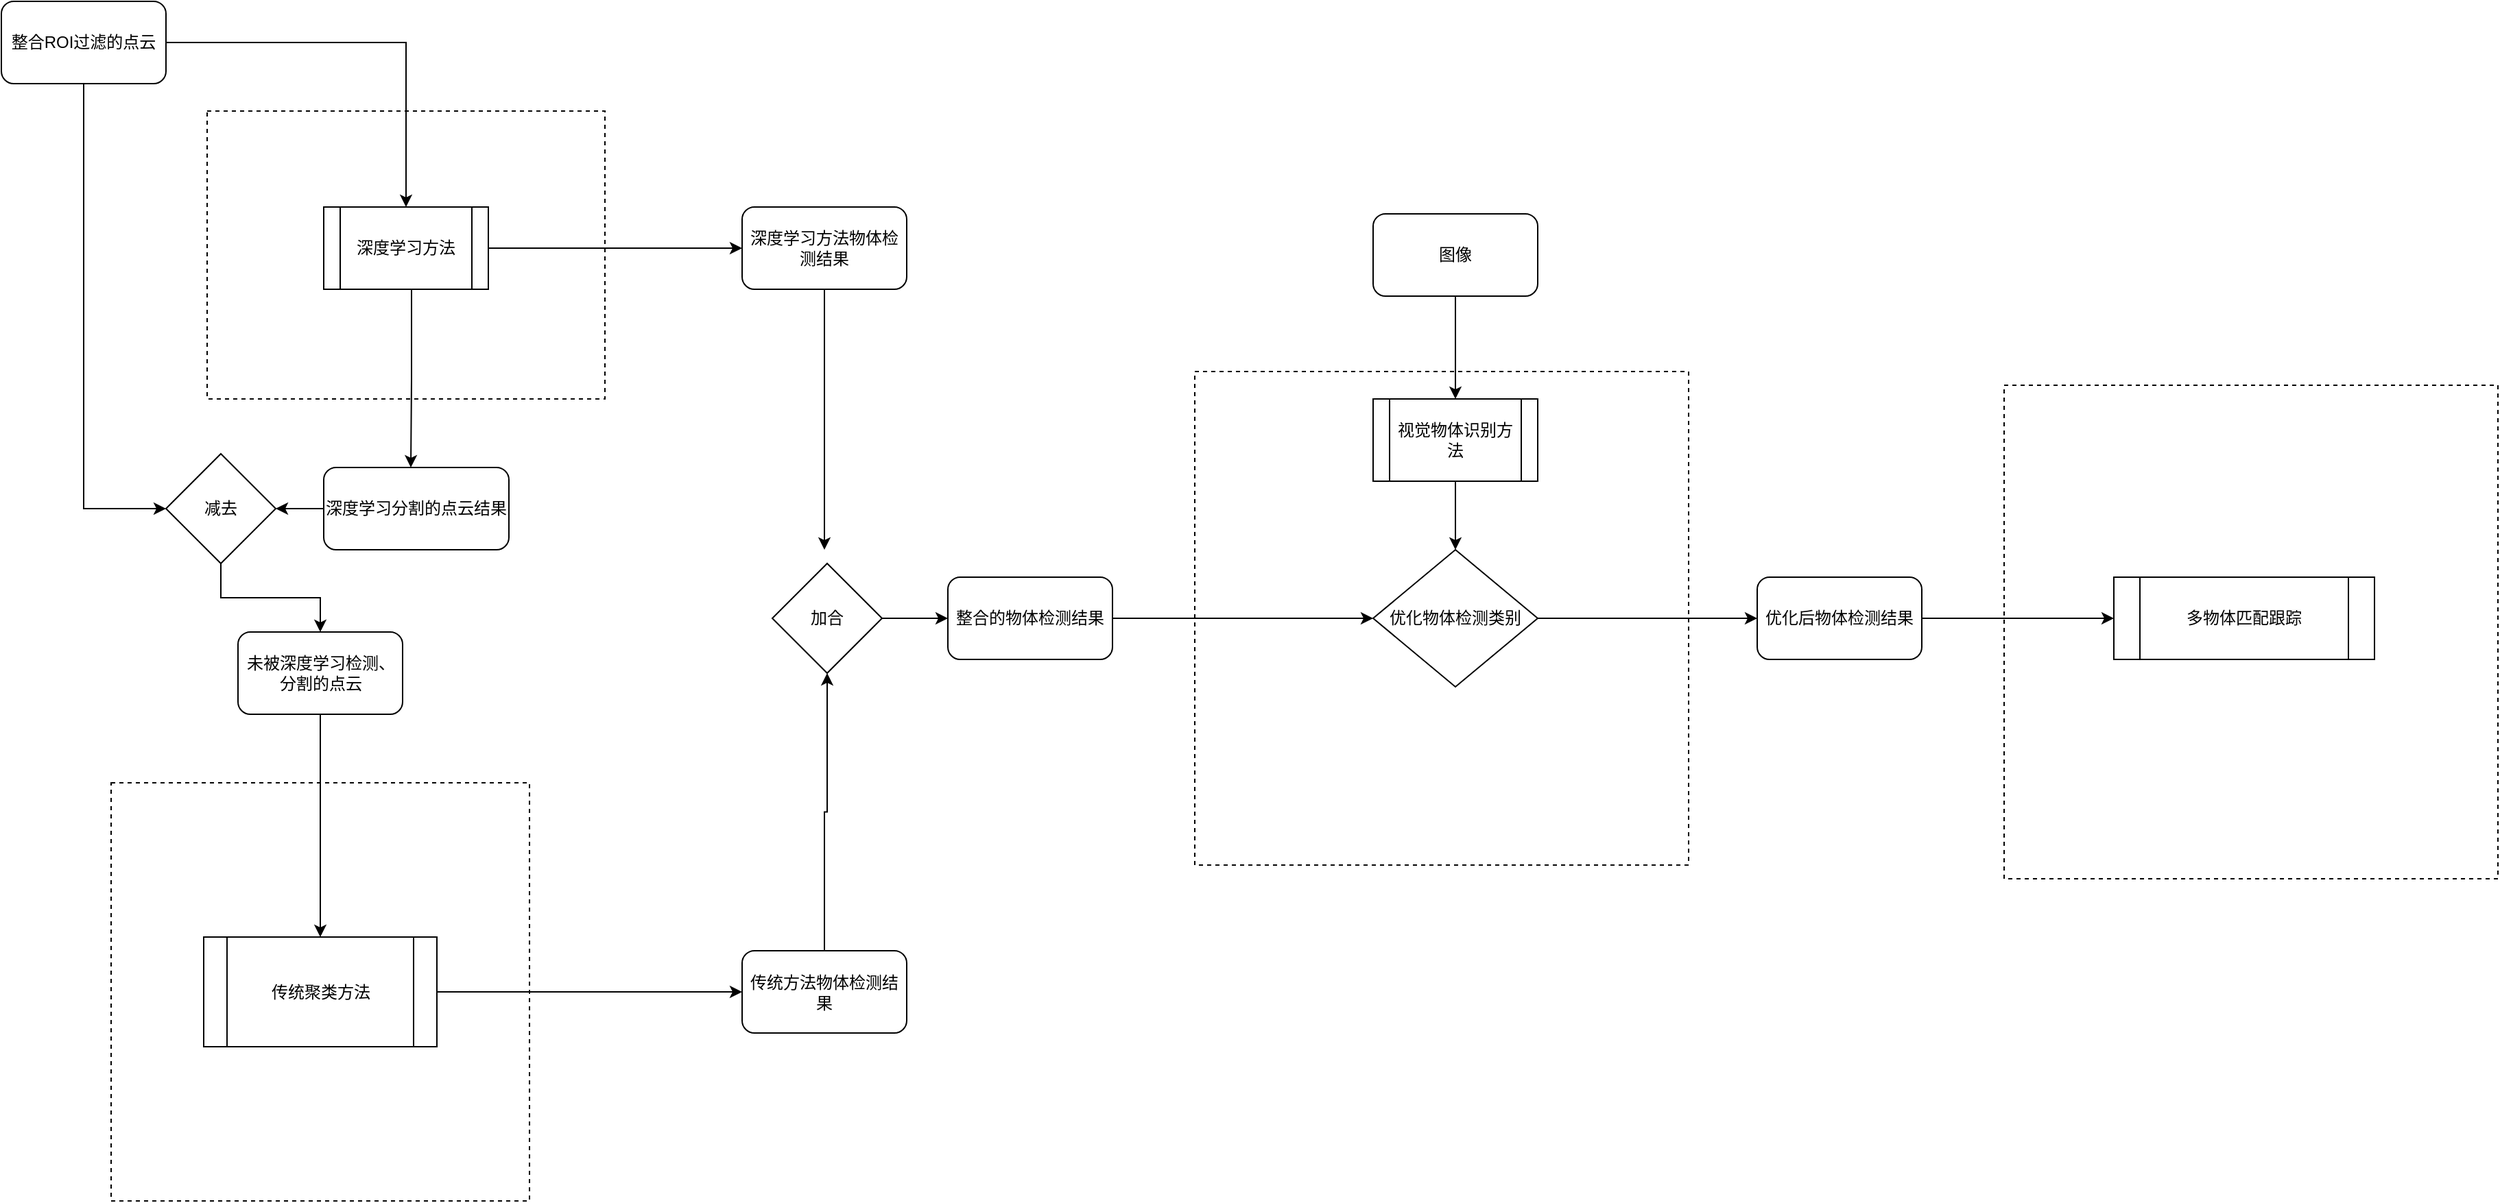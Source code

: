 <mxfile version="14.2.7" type="github">
  <diagram id="aMq6Zq6RJG1cN4NrK3JE" name="Page-1">
    <mxGraphModel dx="1181" dy="1073" grid="1" gridSize="10" guides="1" tooltips="1" connect="1" arrows="1" fold="1" page="1" pageScale="1" pageWidth="850" pageHeight="1100" math="0" shadow="0">
      <root>
        <mxCell id="0" />
        <mxCell id="1" parent="0" />
        <mxCell id="TftbCHg9WknwbCTgrw1A-10" style="edgeStyle=orthogonalEdgeStyle;rounded=0;orthogonalLoop=1;jettySize=auto;html=1;exitX=0.5;exitY=1;exitDx=0;exitDy=0;entryX=0;entryY=0.5;entryDx=0;entryDy=0;" edge="1" parent="1" source="TftbCHg9WknwbCTgrw1A-1" target="TftbCHg9WknwbCTgrw1A-9">
          <mxGeometry relative="1" as="geometry" />
        </mxCell>
        <mxCell id="TftbCHg9WknwbCTgrw1A-1" value="整合ROI过滤的点云" style="rounded=1;whiteSpace=wrap;html=1;" vertex="1" parent="1">
          <mxGeometry x="1090" y="135" width="120" height="60" as="geometry" />
        </mxCell>
        <mxCell id="TftbCHg9WknwbCTgrw1A-2" value="" style="rounded=0;whiteSpace=wrap;html=1;dashed=1;" vertex="1" parent="1">
          <mxGeometry x="1240" y="215" width="290" height="210" as="geometry" />
        </mxCell>
        <mxCell id="TftbCHg9WknwbCTgrw1A-8" style="edgeStyle=orthogonalEdgeStyle;rounded=0;orthogonalLoop=1;jettySize=auto;html=1;exitX=0.5;exitY=1;exitDx=0;exitDy=0;" edge="1" parent="1">
          <mxGeometry relative="1" as="geometry">
            <mxPoint x="1381" y="345" as="sourcePoint" />
            <mxPoint x="1388.5" y="475" as="targetPoint" />
            <Array as="points">
              <mxPoint x="1389" y="345" />
              <mxPoint x="1389" y="410" />
            </Array>
          </mxGeometry>
        </mxCell>
        <mxCell id="TftbCHg9WknwbCTgrw1A-23" style="edgeStyle=orthogonalEdgeStyle;rounded=0;orthogonalLoop=1;jettySize=auto;html=1;exitX=1;exitY=0.5;exitDx=0;exitDy=0;" edge="1" parent="1" source="TftbCHg9WknwbCTgrw1A-4" target="TftbCHg9WknwbCTgrw1A-21">
          <mxGeometry relative="1" as="geometry" />
        </mxCell>
        <mxCell id="TftbCHg9WknwbCTgrw1A-4" value="深度学习方法" style="shape=process;whiteSpace=wrap;html=1;backgroundOutline=1;" vertex="1" parent="1">
          <mxGeometry x="1325" y="285" width="120" height="60" as="geometry" />
        </mxCell>
        <mxCell id="TftbCHg9WknwbCTgrw1A-5" style="edgeStyle=orthogonalEdgeStyle;rounded=0;orthogonalLoop=1;jettySize=auto;html=1;exitX=1;exitY=0.5;exitDx=0;exitDy=0;" edge="1" parent="1" source="TftbCHg9WknwbCTgrw1A-1" target="TftbCHg9WknwbCTgrw1A-4">
          <mxGeometry relative="1" as="geometry" />
        </mxCell>
        <mxCell id="TftbCHg9WknwbCTgrw1A-11" style="edgeStyle=orthogonalEdgeStyle;rounded=0;orthogonalLoop=1;jettySize=auto;html=1;exitX=0;exitY=0.5;exitDx=0;exitDy=0;entryX=1;entryY=0.5;entryDx=0;entryDy=0;" edge="1" parent="1" source="TftbCHg9WknwbCTgrw1A-7" target="TftbCHg9WknwbCTgrw1A-9">
          <mxGeometry relative="1" as="geometry" />
        </mxCell>
        <mxCell id="TftbCHg9WknwbCTgrw1A-7" value="深度学习分割的点云结果" style="rounded=1;whiteSpace=wrap;html=1;" vertex="1" parent="1">
          <mxGeometry x="1325" y="475" width="135" height="60" as="geometry" />
        </mxCell>
        <mxCell id="TftbCHg9WknwbCTgrw1A-13" style="edgeStyle=orthogonalEdgeStyle;rounded=0;orthogonalLoop=1;jettySize=auto;html=1;exitX=0.5;exitY=1;exitDx=0;exitDy=0;" edge="1" parent="1" source="TftbCHg9WknwbCTgrw1A-9" target="TftbCHg9WknwbCTgrw1A-12">
          <mxGeometry relative="1" as="geometry" />
        </mxCell>
        <mxCell id="TftbCHg9WknwbCTgrw1A-9" value="减去" style="rhombus;whiteSpace=wrap;html=1;" vertex="1" parent="1">
          <mxGeometry x="1210" y="465" width="80" height="80" as="geometry" />
        </mxCell>
        <mxCell id="TftbCHg9WknwbCTgrw1A-12" value="未被深度学习检测、分割的点云" style="rounded=1;whiteSpace=wrap;html=1;" vertex="1" parent="1">
          <mxGeometry x="1262.5" y="595" width="120" height="60" as="geometry" />
        </mxCell>
        <mxCell id="TftbCHg9WknwbCTgrw1A-16" value="" style="whiteSpace=wrap;html=1;aspect=fixed;dashed=1;" vertex="1" parent="1">
          <mxGeometry x="1170" y="705" width="305" height="305" as="geometry" />
        </mxCell>
        <mxCell id="TftbCHg9WknwbCTgrw1A-20" style="edgeStyle=orthogonalEdgeStyle;rounded=0;orthogonalLoop=1;jettySize=auto;html=1;exitX=1;exitY=0.5;exitDx=0;exitDy=0;entryX=0;entryY=0.5;entryDx=0;entryDy=0;" edge="1" parent="1" source="TftbCHg9WknwbCTgrw1A-17" target="TftbCHg9WknwbCTgrw1A-19">
          <mxGeometry relative="1" as="geometry" />
        </mxCell>
        <mxCell id="TftbCHg9WknwbCTgrw1A-17" value="传统聚类方法" style="shape=process;whiteSpace=wrap;html=1;backgroundOutline=1;" vertex="1" parent="1">
          <mxGeometry x="1237.5" y="817.5" width="170" height="80" as="geometry" />
        </mxCell>
        <mxCell id="TftbCHg9WknwbCTgrw1A-18" style="edgeStyle=orthogonalEdgeStyle;rounded=0;orthogonalLoop=1;jettySize=auto;html=1;exitX=0.5;exitY=1;exitDx=0;exitDy=0;entryX=0.5;entryY=0;entryDx=0;entryDy=0;" edge="1" parent="1" source="TftbCHg9WknwbCTgrw1A-12" target="TftbCHg9WknwbCTgrw1A-17">
          <mxGeometry relative="1" as="geometry" />
        </mxCell>
        <mxCell id="TftbCHg9WknwbCTgrw1A-26" style="edgeStyle=orthogonalEdgeStyle;rounded=0;orthogonalLoop=1;jettySize=auto;html=1;" edge="1" parent="1" source="TftbCHg9WknwbCTgrw1A-19" target="TftbCHg9WknwbCTgrw1A-24">
          <mxGeometry relative="1" as="geometry" />
        </mxCell>
        <mxCell id="TftbCHg9WknwbCTgrw1A-19" value="传统方法物体检测结果" style="rounded=1;whiteSpace=wrap;html=1;" vertex="1" parent="1">
          <mxGeometry x="1630" y="827.5" width="120" height="60" as="geometry" />
        </mxCell>
        <mxCell id="TftbCHg9WknwbCTgrw1A-25" style="edgeStyle=orthogonalEdgeStyle;rounded=0;orthogonalLoop=1;jettySize=auto;html=1;exitX=0.5;exitY=1;exitDx=0;exitDy=0;" edge="1" parent="1" source="TftbCHg9WknwbCTgrw1A-21">
          <mxGeometry relative="1" as="geometry">
            <mxPoint x="1690" y="535" as="targetPoint" />
          </mxGeometry>
        </mxCell>
        <mxCell id="TftbCHg9WknwbCTgrw1A-21" value="深度学习方法物体检测结果" style="rounded=1;whiteSpace=wrap;html=1;" vertex="1" parent="1">
          <mxGeometry x="1630" y="285" width="120" height="60" as="geometry" />
        </mxCell>
        <mxCell id="TftbCHg9WknwbCTgrw1A-28" style="edgeStyle=orthogonalEdgeStyle;rounded=0;orthogonalLoop=1;jettySize=auto;html=1;exitX=1;exitY=0.5;exitDx=0;exitDy=0;" edge="1" parent="1" source="TftbCHg9WknwbCTgrw1A-24" target="TftbCHg9WknwbCTgrw1A-27">
          <mxGeometry relative="1" as="geometry" />
        </mxCell>
        <mxCell id="TftbCHg9WknwbCTgrw1A-24" value="加合" style="rhombus;whiteSpace=wrap;html=1;" vertex="1" parent="1">
          <mxGeometry x="1652" y="545" width="80" height="80" as="geometry" />
        </mxCell>
        <mxCell id="TftbCHg9WknwbCTgrw1A-27" value="整合的物体检测结果" style="rounded=1;whiteSpace=wrap;html=1;" vertex="1" parent="1">
          <mxGeometry x="1780" y="555" width="120" height="60" as="geometry" />
        </mxCell>
        <mxCell id="TftbCHg9WknwbCTgrw1A-29" value="" style="whiteSpace=wrap;html=1;aspect=fixed;dashed=1;" vertex="1" parent="1">
          <mxGeometry x="1960" y="405" width="360" height="360" as="geometry" />
        </mxCell>
        <mxCell id="TftbCHg9WknwbCTgrw1A-34" style="edgeStyle=orthogonalEdgeStyle;rounded=0;orthogonalLoop=1;jettySize=auto;html=1;exitX=0.5;exitY=1;exitDx=0;exitDy=0;" edge="1" parent="1" source="TftbCHg9WknwbCTgrw1A-31" target="TftbCHg9WknwbCTgrw1A-33">
          <mxGeometry relative="1" as="geometry" />
        </mxCell>
        <mxCell id="TftbCHg9WknwbCTgrw1A-31" value="视觉物体识别方法" style="shape=process;whiteSpace=wrap;html=1;backgroundOutline=1;" vertex="1" parent="1">
          <mxGeometry x="2090" y="425" width="120" height="60" as="geometry" />
        </mxCell>
        <mxCell id="TftbCHg9WknwbCTgrw1A-36" style="edgeStyle=orthogonalEdgeStyle;rounded=0;orthogonalLoop=1;jettySize=auto;html=1;exitX=0.5;exitY=1;exitDx=0;exitDy=0;entryX=0.5;entryY=0;entryDx=0;entryDy=0;" edge="1" parent="1" source="TftbCHg9WknwbCTgrw1A-32" target="TftbCHg9WknwbCTgrw1A-31">
          <mxGeometry relative="1" as="geometry" />
        </mxCell>
        <mxCell id="TftbCHg9WknwbCTgrw1A-32" value="图像" style="rounded=1;whiteSpace=wrap;html=1;" vertex="1" parent="1">
          <mxGeometry x="2090" y="290" width="120" height="60" as="geometry" />
        </mxCell>
        <mxCell id="TftbCHg9WknwbCTgrw1A-39" style="edgeStyle=orthogonalEdgeStyle;rounded=0;orthogonalLoop=1;jettySize=auto;html=1;exitX=1;exitY=0.5;exitDx=0;exitDy=0;" edge="1" parent="1" source="TftbCHg9WknwbCTgrw1A-33" target="TftbCHg9WknwbCTgrw1A-38">
          <mxGeometry relative="1" as="geometry" />
        </mxCell>
        <mxCell id="TftbCHg9WknwbCTgrw1A-33" value="优化物体检测类别" style="rhombus;whiteSpace=wrap;html=1;" vertex="1" parent="1">
          <mxGeometry x="2090" y="535" width="120" height="100" as="geometry" />
        </mxCell>
        <mxCell id="TftbCHg9WknwbCTgrw1A-35" style="edgeStyle=orthogonalEdgeStyle;rounded=0;orthogonalLoop=1;jettySize=auto;html=1;exitX=1;exitY=0.5;exitDx=0;exitDy=0;" edge="1" parent="1" source="TftbCHg9WknwbCTgrw1A-27" target="TftbCHg9WknwbCTgrw1A-33">
          <mxGeometry relative="1" as="geometry" />
        </mxCell>
        <mxCell id="TftbCHg9WknwbCTgrw1A-37" value="" style="whiteSpace=wrap;html=1;aspect=fixed;dashed=1;" vertex="1" parent="1">
          <mxGeometry x="2550" y="415" width="360" height="360" as="geometry" />
        </mxCell>
        <mxCell id="TftbCHg9WknwbCTgrw1A-41" style="edgeStyle=orthogonalEdgeStyle;rounded=0;orthogonalLoop=1;jettySize=auto;html=1;exitX=1;exitY=0.5;exitDx=0;exitDy=0;" edge="1" parent="1" source="TftbCHg9WknwbCTgrw1A-38" target="TftbCHg9WknwbCTgrw1A-40">
          <mxGeometry relative="1" as="geometry" />
        </mxCell>
        <mxCell id="TftbCHg9WknwbCTgrw1A-38" value="优化后物体检测结果" style="rounded=1;whiteSpace=wrap;html=1;" vertex="1" parent="1">
          <mxGeometry x="2370" y="555" width="120" height="60" as="geometry" />
        </mxCell>
        <mxCell id="TftbCHg9WknwbCTgrw1A-40" value="多物体匹配跟踪" style="shape=process;whiteSpace=wrap;html=1;backgroundOutline=1;" vertex="1" parent="1">
          <mxGeometry x="2630" y="555" width="190" height="60" as="geometry" />
        </mxCell>
      </root>
    </mxGraphModel>
  </diagram>
</mxfile>
